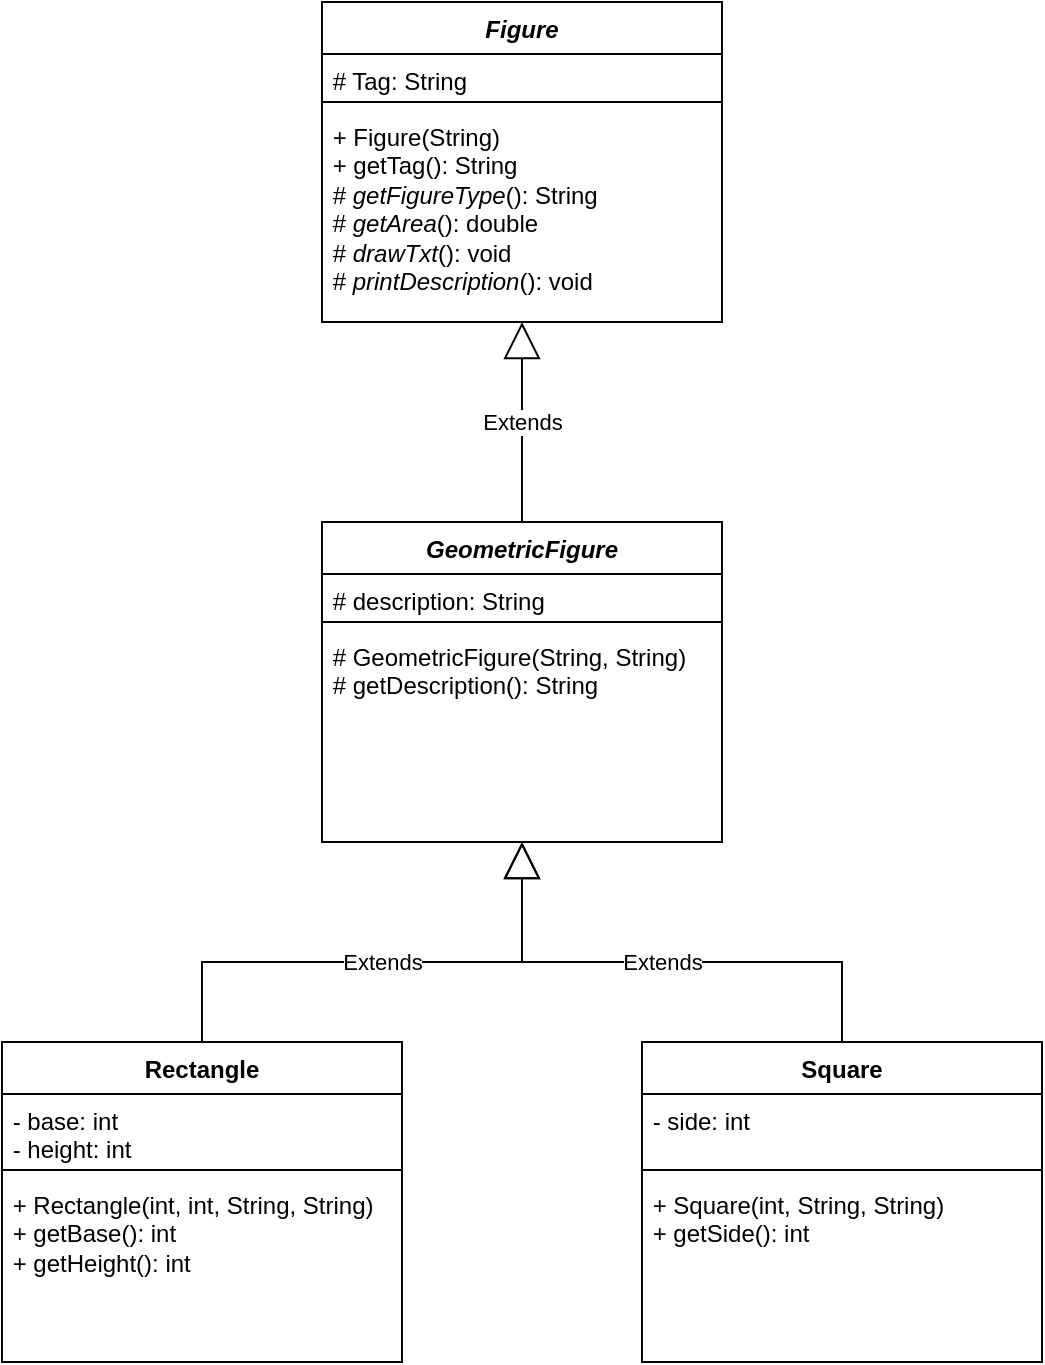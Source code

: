 <mxfile version="10.6.5" type="device"><diagram id="MRG4DOw06YhEZavZXSOV" name="Page-1"><mxGraphModel dx="806" dy="1572" grid="1" gridSize="10" guides="1" tooltips="1" connect="1" arrows="1" fold="1" page="1" pageScale="1" pageWidth="850" pageHeight="1100" math="0" shadow="0"><root><mxCell id="0"/><mxCell id="1" parent="0"/><mxCell id="cif8EJObMzoYXkdV2ZtN-20" value="Square" style="swimlane;fontStyle=1;align=center;verticalAlign=top;childLayout=stackLayout;horizontal=1;startSize=26;horizontalStack=0;resizeParent=1;resizeParentMax=0;resizeLast=0;collapsible=1;marginBottom=0;" parent="1" vertex="1"><mxGeometry x="480" y="-480" width="200" height="160" as="geometry"/></mxCell><mxCell id="cif8EJObMzoYXkdV2ZtN-25" value="&amp;nbsp;- side: int" style="text;html=1;strokeColor=none;fillColor=none;align=left;verticalAlign=top;whiteSpace=wrap;rounded=0;" parent="cif8EJObMzoYXkdV2ZtN-20" vertex="1"><mxGeometry y="26" width="200" height="34" as="geometry"/></mxCell><mxCell id="cif8EJObMzoYXkdV2ZtN-22" value="" style="line;strokeWidth=1;fillColor=none;align=left;verticalAlign=middle;spacingTop=-1;spacingLeft=3;spacingRight=3;rotatable=0;labelPosition=right;points=[];portConstraint=eastwest;" parent="cif8EJObMzoYXkdV2ZtN-20" vertex="1"><mxGeometry y="60" width="200" height="8" as="geometry"/></mxCell><mxCell id="cif8EJObMzoYXkdV2ZtN-24" value="&amp;nbsp;+ Square(int, String, String)&lt;br&gt;&amp;nbsp;+ getSide(): int&lt;br&gt;" style="text;html=1;strokeColor=none;fillColor=none;align=left;verticalAlign=top;whiteSpace=wrap;rounded=0;" parent="cif8EJObMzoYXkdV2ZtN-20" vertex="1"><mxGeometry y="68" width="200" height="92" as="geometry"/></mxCell><mxCell id="cif8EJObMzoYXkdV2ZtN-26" value="Figure" style="swimlane;fontStyle=3;align=center;verticalAlign=top;childLayout=stackLayout;horizontal=1;startSize=26;horizontalStack=0;resizeParent=1;resizeParentMax=0;resizeLast=0;collapsible=1;marginBottom=0;" parent="1" vertex="1"><mxGeometry x="320" y="-1000" width="200" height="160" as="geometry"/></mxCell><mxCell id="cif8EJObMzoYXkdV2ZtN-27" value="&amp;nbsp;# Tag: String" style="text;html=1;strokeColor=none;fillColor=none;align=left;verticalAlign=top;whiteSpace=wrap;rounded=0;" parent="cif8EJObMzoYXkdV2ZtN-26" vertex="1"><mxGeometry y="26" width="200" height="20" as="geometry"/></mxCell><mxCell id="cif8EJObMzoYXkdV2ZtN-28" value="" style="line;strokeWidth=1;fillColor=none;align=left;verticalAlign=middle;spacingTop=-1;spacingLeft=3;spacingRight=3;rotatable=0;labelPosition=right;points=[];portConstraint=eastwest;" parent="cif8EJObMzoYXkdV2ZtN-26" vertex="1"><mxGeometry y="46" width="200" height="8" as="geometry"/></mxCell><mxCell id="cif8EJObMzoYXkdV2ZtN-29" value="&amp;nbsp;+ Figure(String)&lt;br&gt;&amp;nbsp;+ getTag(): String&lt;br&gt;&amp;nbsp;# &lt;i&gt;getFigureType&lt;/i&gt;(): String&lt;br&gt;&amp;nbsp;# &lt;i&gt;getArea&lt;/i&gt;(): double&lt;br&gt;&amp;nbsp;# &lt;i&gt;drawTxt&lt;/i&gt;(): void&lt;br&gt;&amp;nbsp;# &lt;i&gt;printDescription&lt;/i&gt;(): void&lt;br&gt;" style="text;html=1;strokeColor=none;fillColor=none;align=left;verticalAlign=top;whiteSpace=wrap;rounded=0;" parent="cif8EJObMzoYXkdV2ZtN-26" vertex="1"><mxGeometry y="54" width="200" height="106" as="geometry"/></mxCell><mxCell id="cif8EJObMzoYXkdV2ZtN-30" value="GeometricFigure" style="swimlane;fontStyle=3;align=center;verticalAlign=top;childLayout=stackLayout;horizontal=1;startSize=26;horizontalStack=0;resizeParent=1;resizeParentMax=0;resizeLast=0;collapsible=1;marginBottom=0;" parent="1" vertex="1"><mxGeometry x="320" y="-740" width="200" height="160" as="geometry"/></mxCell><mxCell id="cif8EJObMzoYXkdV2ZtN-31" value="&amp;nbsp;# description: String" style="text;html=1;strokeColor=none;fillColor=none;align=left;verticalAlign=top;whiteSpace=wrap;rounded=0;" parent="cif8EJObMzoYXkdV2ZtN-30" vertex="1"><mxGeometry y="26" width="200" height="20" as="geometry"/></mxCell><mxCell id="cif8EJObMzoYXkdV2ZtN-32" value="" style="line;strokeWidth=1;fillColor=none;align=left;verticalAlign=middle;spacingTop=-1;spacingLeft=3;spacingRight=3;rotatable=0;labelPosition=right;points=[];portConstraint=eastwest;" parent="cif8EJObMzoYXkdV2ZtN-30" vertex="1"><mxGeometry y="46" width="200" height="8" as="geometry"/></mxCell><mxCell id="cif8EJObMzoYXkdV2ZtN-33" value="&amp;nbsp;# GeometricFigure(String, String)&lt;br&gt;&amp;nbsp;# getDescription(): String&lt;br&gt;&lt;br&gt;" style="text;html=1;strokeColor=none;fillColor=none;align=left;verticalAlign=top;whiteSpace=wrap;rounded=0;" parent="cif8EJObMzoYXkdV2ZtN-30" vertex="1"><mxGeometry y="54" width="200" height="106" as="geometry"/></mxCell><mxCell id="cif8EJObMzoYXkdV2ZtN-35" value="Rectangle" style="swimlane;fontStyle=1;align=center;verticalAlign=top;childLayout=stackLayout;horizontal=1;startSize=26;horizontalStack=0;resizeParent=1;resizeParentMax=0;resizeLast=0;collapsible=1;marginBottom=0;" parent="1" vertex="1"><mxGeometry x="160" y="-480" width="200" height="160" as="geometry"/></mxCell><mxCell id="cif8EJObMzoYXkdV2ZtN-39" value="&amp;nbsp;- base: int&lt;br&gt;&amp;nbsp;- height: int&lt;br&gt;" style="text;html=1;strokeColor=none;fillColor=none;align=left;verticalAlign=top;whiteSpace=wrap;rounded=0;" parent="cif8EJObMzoYXkdV2ZtN-35" vertex="1"><mxGeometry y="26" width="200" height="34" as="geometry"/></mxCell><mxCell id="cif8EJObMzoYXkdV2ZtN-37" value="" style="line;strokeWidth=1;fillColor=none;align=left;verticalAlign=middle;spacingTop=-1;spacingLeft=3;spacingRight=3;rotatable=0;labelPosition=right;points=[];portConstraint=eastwest;" parent="cif8EJObMzoYXkdV2ZtN-35" vertex="1"><mxGeometry y="60" width="200" height="8" as="geometry"/></mxCell><mxCell id="cif8EJObMzoYXkdV2ZtN-38" value="&amp;nbsp;+ Rectangle(int, int, String, String)&lt;br&gt;&amp;nbsp;+ getBase(): int&lt;br&gt;&amp;nbsp;+ getHeight(): int&lt;br&gt;" style="text;html=1;strokeColor=none;fillColor=none;align=left;verticalAlign=top;whiteSpace=wrap;rounded=0;" parent="cif8EJObMzoYXkdV2ZtN-35" vertex="1"><mxGeometry y="68" width="200" height="92" as="geometry"/></mxCell><mxCell id="cif8EJObMzoYXkdV2ZtN-40" value="Extends" style="endArrow=block;endSize=16;endFill=0;html=1;exitX=0.5;exitY=0;exitDx=0;exitDy=0;entryX=0.5;entryY=1;entryDx=0;entryDy=0;" parent="1" source="cif8EJObMzoYXkdV2ZtN-30" target="cif8EJObMzoYXkdV2ZtN-29" edge="1"><mxGeometry width="160" relative="1" as="geometry"><mxPoint x="560" y="-780" as="sourcePoint"/><mxPoint x="720" y="-780" as="targetPoint"/></mxGeometry></mxCell><mxCell id="cif8EJObMzoYXkdV2ZtN-42" value="Extends" style="endArrow=block;endSize=16;endFill=0;html=1;exitX=0.5;exitY=0;exitDx=0;exitDy=0;entryX=0.5;entryY=1;entryDx=0;entryDy=0;rounded=0;" parent="1" source="cif8EJObMzoYXkdV2ZtN-35" target="cif8EJObMzoYXkdV2ZtN-33" edge="1"><mxGeometry width="160" relative="1" as="geometry"><mxPoint x="40" y="-630" as="sourcePoint"/><mxPoint x="650" y="-530" as="targetPoint"/><Array as="points"><mxPoint x="260" y="-520"/><mxPoint x="420" y="-520"/></Array></mxGeometry></mxCell><mxCell id="cif8EJObMzoYXkdV2ZtN-50" value="Extends" style="endArrow=block;endSize=16;endFill=0;html=1;exitX=0.5;exitY=0;exitDx=0;exitDy=0;entryX=0.5;entryY=1;entryDx=0;entryDy=0;rounded=0;" parent="1" source="cif8EJObMzoYXkdV2ZtN-20" target="cif8EJObMzoYXkdV2ZtN-33" edge="1"><mxGeometry width="160" relative="1" as="geometry"><mxPoint x="593" y="-613.5" as="sourcePoint"/><mxPoint x="753" y="-613.5" as="targetPoint"/><Array as="points"><mxPoint x="580" y="-520"/><mxPoint x="420" y="-520"/></Array></mxGeometry></mxCell></root></mxGraphModel></diagram></mxfile>